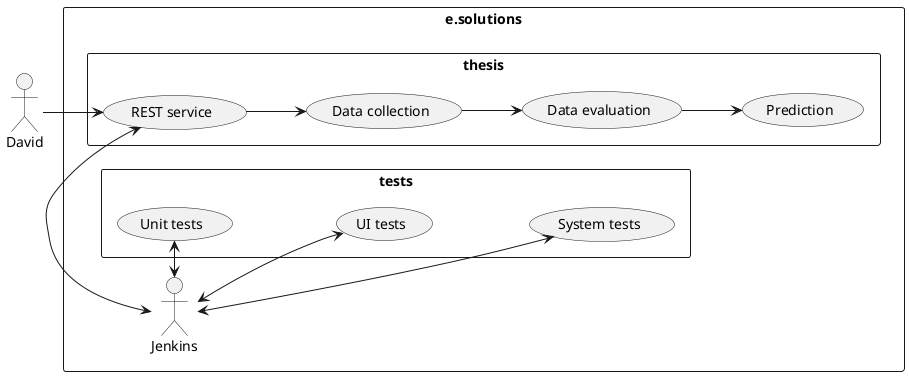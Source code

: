 @startuml

''!include use.ipuml
left to right direction

actor David as me

rectangle e.solutions{
rectangle tests {
usecase "Unit tests" as UT
usecase "UI tests" as UI
usecase "System tests" as ST

UT -[hidden]- UI
UI -[hidden]- ST
}
actor Jenkins as jk

jk <-> UT
jk <-> UI
jk <-> ST

rectangle thesis {
usecase "REST service" as rest
usecase "Data collection" as collect
usecase "Data evaluation" as ev
usecase "Prediction" as pd

jk <-> rest

rest --> collect
collect --> ev
ev --> pd
}
}

me --> rest
'me --> UI
'me --> JK
'me --> DF

@enduml
